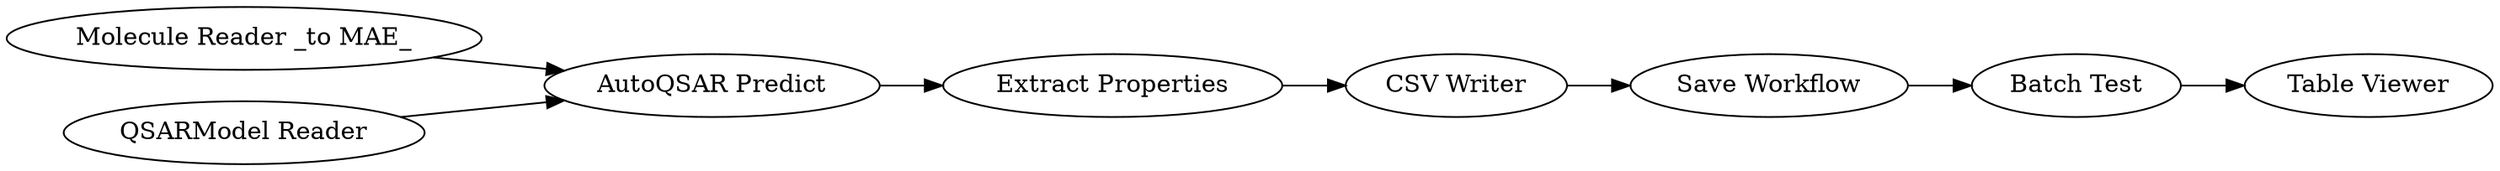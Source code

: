 digraph {
	9 [label="Molecule Reader _to MAE_"]
	19 [label="AutoQSAR Predict"]
	20 [label="Extract Properties"]
	23 [label="QSARModel Reader"]
	29 [label="Batch Test"]
	31 [label="CSV Writer"]
	15227 [label="Table Viewer"]
	15228 [label="Save Workflow"]
	9 -> 19
	19 -> 20
	20 -> 31
	23 -> 19
	29 -> 15227
	31 -> 15228
	15228 -> 29
	rankdir=LR
}
